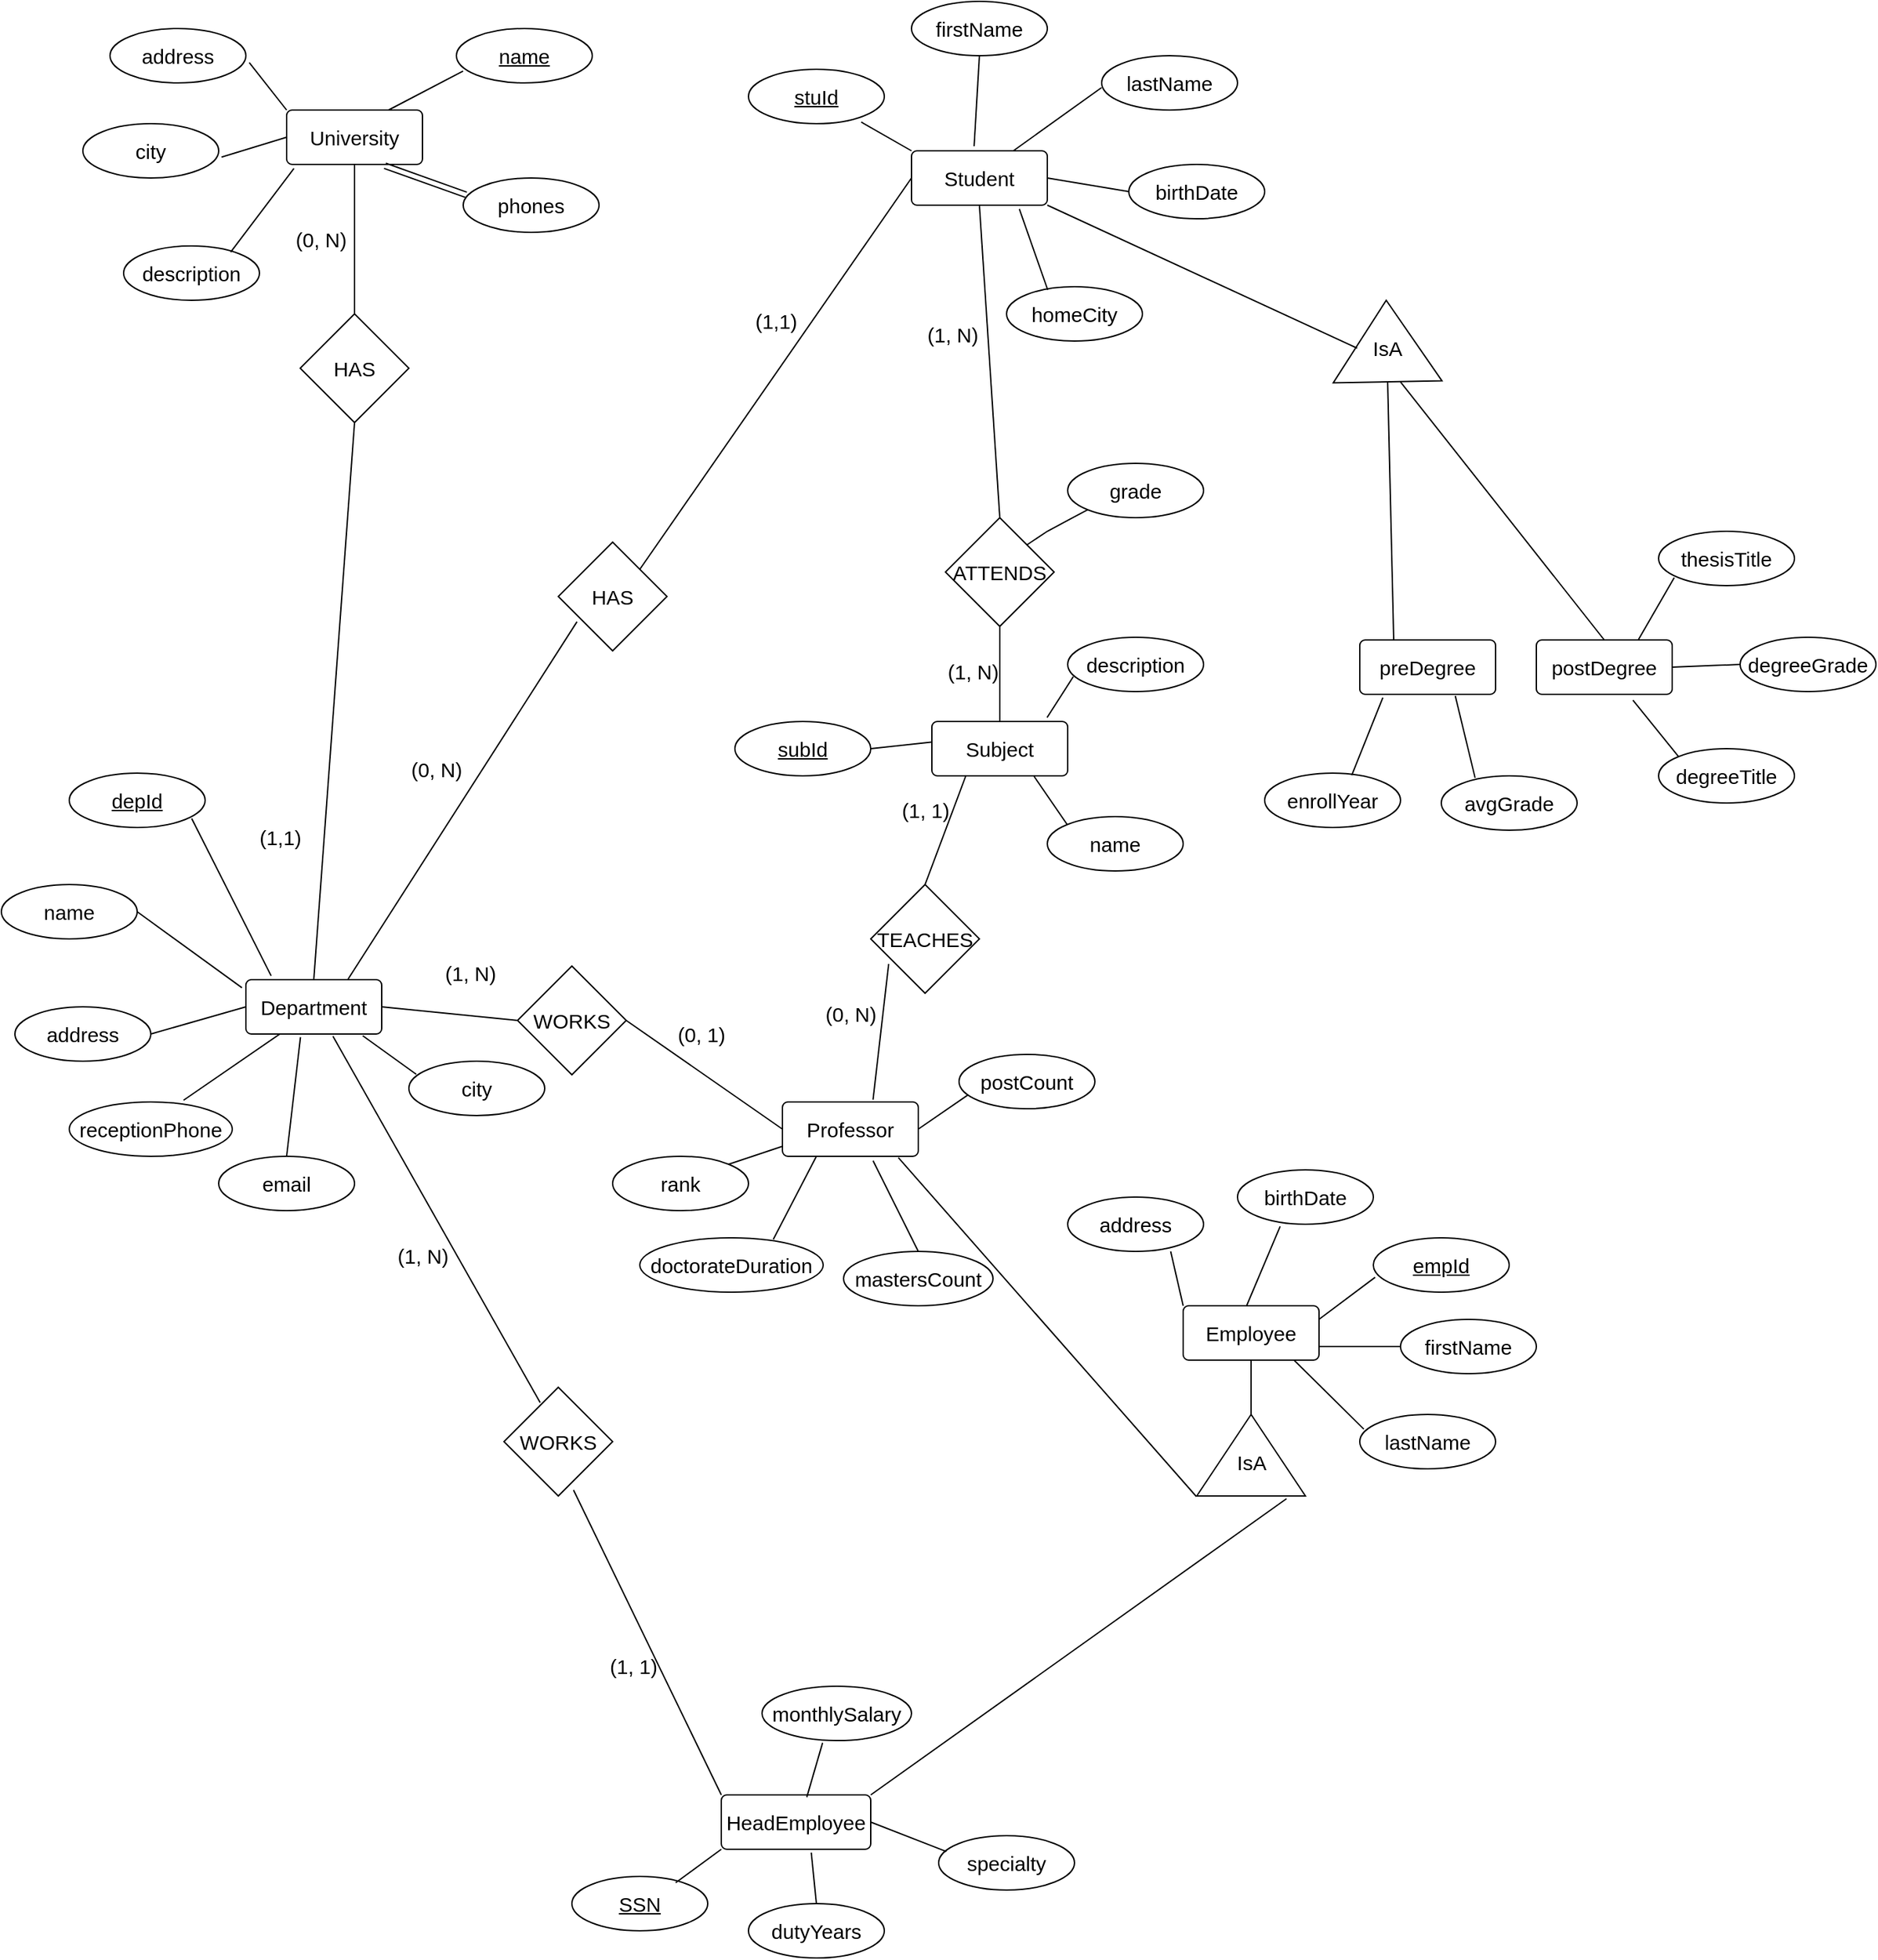 <mxfile version="21.3.2">
  <diagram name="Page-1" id="QlyCdYqnpjsWg7zI4hZc">
    <mxGraphModel dx="3309" dy="2421" grid="1" gridSize="10" guides="1" tooltips="1" connect="1" arrows="1" fold="1" page="1" pageScale="1" pageWidth="850" pageHeight="1100" math="0" shadow="0">
      <root>
        <mxCell id="0" />
        <mxCell id="1" parent="0" />
        <mxCell id="RymteMKPNR1__H-aDtK5-1" value="University" style="rounded=1;arcSize=10;whiteSpace=wrap;html=1;align=center;fontSize=15;" vertex="1" parent="1">
          <mxGeometry x="90" y="-130" width="100" height="40" as="geometry" />
        </mxCell>
        <mxCell id="RymteMKPNR1__H-aDtK5-2" value="Student" style="rounded=1;arcSize=10;whiteSpace=wrap;html=1;align=center;fontSize=15;" vertex="1" parent="1">
          <mxGeometry x="550" y="-100" width="100" height="40" as="geometry" />
        </mxCell>
        <mxCell id="RymteMKPNR1__H-aDtK5-3" value="Department" style="rounded=1;arcSize=10;whiteSpace=wrap;html=1;align=center;fontSize=15;" vertex="1" parent="1">
          <mxGeometry x="60" y="510" width="100" height="40" as="geometry" />
        </mxCell>
        <mxCell id="RymteMKPNR1__H-aDtK5-4" value="Professor" style="rounded=1;arcSize=10;whiteSpace=wrap;html=1;align=center;fontSize=15;" vertex="1" parent="1">
          <mxGeometry x="455" y="600" width="100" height="40" as="geometry" />
        </mxCell>
        <mxCell id="RymteMKPNR1__H-aDtK5-5" value="name" style="ellipse;whiteSpace=wrap;html=1;align=center;fontStyle=4;fontSize=15;" vertex="1" parent="1">
          <mxGeometry x="215" y="-190" width="100" height="40" as="geometry" />
        </mxCell>
        <mxCell id="RymteMKPNR1__H-aDtK5-6" value="address" style="ellipse;whiteSpace=wrap;html=1;align=center;fontSize=15;" vertex="1" parent="1">
          <mxGeometry x="-40" y="-190" width="100" height="40" as="geometry" />
        </mxCell>
        <mxCell id="RymteMKPNR1__H-aDtK5-7" value="city" style="ellipse;whiteSpace=wrap;html=1;align=center;fontSize=15;" vertex="1" parent="1">
          <mxGeometry x="-60" y="-120" width="100" height="40" as="geometry" />
        </mxCell>
        <mxCell id="RymteMKPNR1__H-aDtK5-8" value="phones" style="ellipse;whiteSpace=wrap;html=1;align=center;fontSize=15;" vertex="1" parent="1">
          <mxGeometry x="220" y="-80" width="100" height="40" as="geometry" />
        </mxCell>
        <mxCell id="RymteMKPNR1__H-aDtK5-9" value="description" style="ellipse;whiteSpace=wrap;html=1;align=center;fontSize=15;" vertex="1" parent="1">
          <mxGeometry x="-30" y="-30" width="100" height="40" as="geometry" />
        </mxCell>
        <mxCell id="RymteMKPNR1__H-aDtK5-11" value="depId" style="ellipse;whiteSpace=wrap;html=1;align=center;fontStyle=4;fontSize=15;" vertex="1" parent="1">
          <mxGeometry x="-70" y="358" width="100" height="40" as="geometry" />
        </mxCell>
        <mxCell id="RymteMKPNR1__H-aDtK5-12" value="name" style="ellipse;whiteSpace=wrap;html=1;align=center;fontSize=15;" vertex="1" parent="1">
          <mxGeometry x="-120" y="440" width="100" height="40" as="geometry" />
        </mxCell>
        <mxCell id="RymteMKPNR1__H-aDtK5-13" value="address" style="ellipse;whiteSpace=wrap;html=1;align=center;fontSize=15;" vertex="1" parent="1">
          <mxGeometry x="-110" y="530" width="100" height="40" as="geometry" />
        </mxCell>
        <mxCell id="RymteMKPNR1__H-aDtK5-14" value="email" style="ellipse;whiteSpace=wrap;html=1;align=center;fontSize=15;" vertex="1" parent="1">
          <mxGeometry x="40" y="640" width="100" height="40" as="geometry" />
        </mxCell>
        <mxCell id="RymteMKPNR1__H-aDtK5-15" value="receptionPhone" style="ellipse;whiteSpace=wrap;html=1;align=center;fontSize=15;" vertex="1" parent="1">
          <mxGeometry x="-70" y="600" width="120" height="40" as="geometry" />
        </mxCell>
        <mxCell id="RymteMKPNR1__H-aDtK5-16" value="HAS" style="rhombus;whiteSpace=wrap;html=1;fontSize=15;" vertex="1" parent="1">
          <mxGeometry x="100" y="20" width="80" height="80" as="geometry" />
        </mxCell>
        <mxCell id="RymteMKPNR1__H-aDtK5-18" value="" style="endArrow=none;html=1;rounded=0;entryX=0.5;entryY=1;entryDx=0;entryDy=0;exitX=0.5;exitY=0;exitDx=0;exitDy=0;fontSize=15;" edge="1" parent="1" source="RymteMKPNR1__H-aDtK5-16" target="RymteMKPNR1__H-aDtK5-1">
          <mxGeometry width="50" height="50" relative="1" as="geometry">
            <mxPoint x="100" y="-10" as="sourcePoint" />
            <mxPoint x="150" y="-60" as="targetPoint" />
          </mxGeometry>
        </mxCell>
        <mxCell id="RymteMKPNR1__H-aDtK5-19" value="(0, N)" style="text;html=1;align=center;verticalAlign=middle;resizable=0;points=[];autosize=1;strokeColor=none;fillColor=none;fontSize=15;" vertex="1" parent="1">
          <mxGeometry x="85" y="-50" width="60" height="30" as="geometry" />
        </mxCell>
        <mxCell id="RymteMKPNR1__H-aDtK5-20" value="" style="endArrow=none;html=1;rounded=0;entryX=0.5;entryY=1;entryDx=0;entryDy=0;exitX=0.5;exitY=0;exitDx=0;exitDy=0;fontSize=15;" edge="1" parent="1" source="RymteMKPNR1__H-aDtK5-3" target="RymteMKPNR1__H-aDtK5-16">
          <mxGeometry width="50" height="50" relative="1" as="geometry">
            <mxPoint x="110" y="400" as="sourcePoint" />
            <mxPoint x="160" y="350" as="targetPoint" />
          </mxGeometry>
        </mxCell>
        <mxCell id="RymteMKPNR1__H-aDtK5-21" value="(1,1)" style="text;html=1;align=center;verticalAlign=middle;resizable=0;points=[];autosize=1;strokeColor=none;fillColor=none;fontSize=15;" vertex="1" parent="1">
          <mxGeometry x="55" y="390" width="60" height="30" as="geometry" />
        </mxCell>
        <mxCell id="RymteMKPNR1__H-aDtK5-22" value="HAS" style="rhombus;whiteSpace=wrap;html=1;fontSize=15;" vertex="1" parent="1">
          <mxGeometry x="290" y="188" width="80" height="80" as="geometry" />
        </mxCell>
        <mxCell id="RymteMKPNR1__H-aDtK5-23" value="WORKS" style="rhombus;whiteSpace=wrap;html=1;fontSize=15;" vertex="1" parent="1">
          <mxGeometry x="260" y="500" width="80" height="80" as="geometry" />
        </mxCell>
        <mxCell id="RymteMKPNR1__H-aDtK5-24" value="" style="endArrow=none;html=1;rounded=0;entryX=0;entryY=0.5;entryDx=0;entryDy=0;exitX=1;exitY=0.5;exitDx=0;exitDy=0;fontSize=15;" edge="1" parent="1" source="RymteMKPNR1__H-aDtK5-3" target="RymteMKPNR1__H-aDtK5-23">
          <mxGeometry width="50" height="50" relative="1" as="geometry">
            <mxPoint x="150" y="530" as="sourcePoint" />
            <mxPoint x="200" y="480" as="targetPoint" />
          </mxGeometry>
        </mxCell>
        <mxCell id="RymteMKPNR1__H-aDtK5-25" value="" style="endArrow=none;html=1;rounded=0;entryX=0;entryY=0.5;entryDx=0;entryDy=0;exitX=1;exitY=0.5;exitDx=0;exitDy=0;fontSize=15;" edge="1" parent="1" source="RymteMKPNR1__H-aDtK5-23" target="RymteMKPNR1__H-aDtK5-4">
          <mxGeometry width="50" height="50" relative="1" as="geometry">
            <mxPoint x="310" y="540" as="sourcePoint" />
            <mxPoint x="360" y="490" as="targetPoint" />
          </mxGeometry>
        </mxCell>
        <mxCell id="RymteMKPNR1__H-aDtK5-26" value="(1, N)" style="text;html=1;align=center;verticalAlign=middle;resizable=0;points=[];autosize=1;strokeColor=none;fillColor=none;fontSize=15;" vertex="1" parent="1">
          <mxGeometry x="195" y="490" width="60" height="30" as="geometry" />
        </mxCell>
        <mxCell id="RymteMKPNR1__H-aDtK5-27" value="(0, 1)" style="text;html=1;align=center;verticalAlign=middle;resizable=0;points=[];autosize=1;strokeColor=none;fillColor=none;fontSize=15;" vertex="1" parent="1">
          <mxGeometry x="365" y="535" width="60" height="30" as="geometry" />
        </mxCell>
        <mxCell id="RymteMKPNR1__H-aDtK5-28" value="" style="endArrow=none;html=1;rounded=0;entryX=0.172;entryY=0.732;entryDx=0;entryDy=0;entryPerimeter=0;exitX=0.75;exitY=0;exitDx=0;exitDy=0;fontSize=15;" edge="1" parent="1" source="RymteMKPNR1__H-aDtK5-3" target="RymteMKPNR1__H-aDtK5-22">
          <mxGeometry width="50" height="50" relative="1" as="geometry">
            <mxPoint x="220" y="360" as="sourcePoint" />
            <mxPoint x="270" y="310" as="targetPoint" />
          </mxGeometry>
        </mxCell>
        <mxCell id="RymteMKPNR1__H-aDtK5-29" value="" style="endArrow=none;html=1;rounded=0;entryX=0;entryY=0.5;entryDx=0;entryDy=0;exitX=1;exitY=0;exitDx=0;exitDy=0;fontSize=15;" edge="1" parent="1" source="RymteMKPNR1__H-aDtK5-22" target="RymteMKPNR1__H-aDtK5-2">
          <mxGeometry width="50" height="50" relative="1" as="geometry">
            <mxPoint x="580" y="220" as="sourcePoint" />
            <mxPoint x="630" y="170" as="targetPoint" />
          </mxGeometry>
        </mxCell>
        <mxCell id="RymteMKPNR1__H-aDtK5-30" value="(1,1)" style="text;html=1;align=center;verticalAlign=middle;resizable=0;points=[];autosize=1;strokeColor=none;fillColor=none;fontSize=15;" vertex="1" parent="1">
          <mxGeometry x="420" y="10" width="60" height="30" as="geometry" />
        </mxCell>
        <mxCell id="RymteMKPNR1__H-aDtK5-31" value="stuId" style="ellipse;whiteSpace=wrap;html=1;align=center;fontStyle=4;fontSize=15;" vertex="1" parent="1">
          <mxGeometry x="430" y="-160" width="100" height="40" as="geometry" />
        </mxCell>
        <mxCell id="RymteMKPNR1__H-aDtK5-32" value="city" style="ellipse;whiteSpace=wrap;html=1;align=center;fontSize=15;" vertex="1" parent="1">
          <mxGeometry x="180" y="570" width="100" height="40" as="geometry" />
        </mxCell>
        <mxCell id="RymteMKPNR1__H-aDtK5-33" value="(0, N)" style="text;html=1;align=center;verticalAlign=middle;resizable=0;points=[];autosize=1;strokeColor=none;fillColor=none;fontSize=15;" vertex="1" parent="1">
          <mxGeometry x="170" y="340" width="60" height="30" as="geometry" />
        </mxCell>
        <mxCell id="RymteMKPNR1__H-aDtK5-34" value="firstName" style="ellipse;whiteSpace=wrap;html=1;align=center;fontSize=15;" vertex="1" parent="1">
          <mxGeometry x="550" y="-210" width="100" height="40" as="geometry" />
        </mxCell>
        <mxCell id="RymteMKPNR1__H-aDtK5-35" value="lastName" style="ellipse;whiteSpace=wrap;html=1;align=center;fontSize=15;" vertex="1" parent="1">
          <mxGeometry x="690" y="-170" width="100" height="40" as="geometry" />
        </mxCell>
        <mxCell id="RymteMKPNR1__H-aDtK5-36" value="birthDate" style="ellipse;whiteSpace=wrap;html=1;align=center;fontSize=15;" vertex="1" parent="1">
          <mxGeometry x="710" y="-90" width="100" height="40" as="geometry" />
        </mxCell>
        <mxCell id="RymteMKPNR1__H-aDtK5-37" value="homeCity" style="ellipse;whiteSpace=wrap;html=1;align=center;fontSize=15;" vertex="1" parent="1">
          <mxGeometry x="620" width="100" height="40" as="geometry" />
        </mxCell>
        <mxCell id="RymteMKPNR1__H-aDtK5-38" value="" style="triangle;whiteSpace=wrap;html=1;rotation=-91;fontSize=15;" vertex="1" parent="1">
          <mxGeometry x="870" width="60" height="80" as="geometry" />
        </mxCell>
        <mxCell id="RymteMKPNR1__H-aDtK5-39" value="IsA" style="text;html=1;align=center;verticalAlign=middle;resizable=0;points=[];autosize=1;strokeColor=none;fillColor=none;fontSize=15;" vertex="1" parent="1">
          <mxGeometry x="875" y="30" width="50" height="30" as="geometry" />
        </mxCell>
        <mxCell id="RymteMKPNR1__H-aDtK5-40" value="" style="endArrow=none;html=1;rounded=0;entryX=0;entryY=0.5;entryDx=0;entryDy=0;exitX=0.25;exitY=0;exitDx=0;exitDy=0;fontSize=15;" edge="1" parent="1" source="RymteMKPNR1__H-aDtK5-42" target="RymteMKPNR1__H-aDtK5-38">
          <mxGeometry width="50" height="50" relative="1" as="geometry">
            <mxPoint x="930" y="230" as="sourcePoint" />
            <mxPoint x="960" y="170" as="targetPoint" />
          </mxGeometry>
        </mxCell>
        <mxCell id="RymteMKPNR1__H-aDtK5-41" value="postDegree" style="rounded=1;arcSize=10;whiteSpace=wrap;html=1;align=center;fontSize=15;" vertex="1" parent="1">
          <mxGeometry x="1010" y="260" width="100" height="40" as="geometry" />
        </mxCell>
        <mxCell id="RymteMKPNR1__H-aDtK5-42" value="preDegree" style="rounded=1;arcSize=10;whiteSpace=wrap;html=1;align=center;fontSize=15;" vertex="1" parent="1">
          <mxGeometry x="880" y="260" width="100" height="40" as="geometry" />
        </mxCell>
        <mxCell id="RymteMKPNR1__H-aDtK5-44" value="" style="endArrow=none;html=1;rounded=0;entryX=-0.003;entryY=0.618;entryDx=0;entryDy=0;entryPerimeter=0;exitX=0.5;exitY=0;exitDx=0;exitDy=0;fontSize=15;" edge="1" parent="1" source="RymteMKPNR1__H-aDtK5-41" target="RymteMKPNR1__H-aDtK5-38">
          <mxGeometry width="50" height="50" relative="1" as="geometry">
            <mxPoint x="950" y="200" as="sourcePoint" />
            <mxPoint x="1000" y="150" as="targetPoint" />
          </mxGeometry>
        </mxCell>
        <mxCell id="RymteMKPNR1__H-aDtK5-45" value="enrollYear" style="ellipse;whiteSpace=wrap;html=1;align=center;fontSize=15;" vertex="1" parent="1">
          <mxGeometry x="810" y="358" width="100" height="40" as="geometry" />
        </mxCell>
        <mxCell id="RymteMKPNR1__H-aDtK5-46" value="avgGrade" style="ellipse;whiteSpace=wrap;html=1;align=center;fontSize=15;" vertex="1" parent="1">
          <mxGeometry x="940" y="360" width="100" height="40" as="geometry" />
        </mxCell>
        <mxCell id="RymteMKPNR1__H-aDtK5-47" value="degreeTitle" style="ellipse;whiteSpace=wrap;html=1;align=center;fontSize=15;" vertex="1" parent="1">
          <mxGeometry x="1100" y="340" width="100" height="40" as="geometry" />
        </mxCell>
        <mxCell id="RymteMKPNR1__H-aDtK5-48" value="degreeGrade" style="ellipse;whiteSpace=wrap;html=1;align=center;fontSize=15;" vertex="1" parent="1">
          <mxGeometry x="1160" y="258" width="100" height="40" as="geometry" />
        </mxCell>
        <mxCell id="RymteMKPNR1__H-aDtK5-49" value="thesisTitle" style="ellipse;whiteSpace=wrap;html=1;align=center;fontSize=15;" vertex="1" parent="1">
          <mxGeometry x="1100" y="180" width="100" height="40" as="geometry" />
        </mxCell>
        <mxCell id="RymteMKPNR1__H-aDtK5-51" value="Subject" style="rounded=1;arcSize=10;whiteSpace=wrap;html=1;align=center;fontSize=15;" vertex="1" parent="1">
          <mxGeometry x="565" y="320" width="100" height="40" as="geometry" />
        </mxCell>
        <mxCell id="RymteMKPNR1__H-aDtK5-53" value="subId" style="ellipse;whiteSpace=wrap;html=1;align=center;fontStyle=4;fontSize=15;" vertex="1" parent="1">
          <mxGeometry x="420" y="320" width="100" height="40" as="geometry" />
        </mxCell>
        <mxCell id="RymteMKPNR1__H-aDtK5-54" value="name" style="ellipse;whiteSpace=wrap;html=1;align=center;fontSize=15;" vertex="1" parent="1">
          <mxGeometry x="650" y="390" width="100" height="40" as="geometry" />
        </mxCell>
        <mxCell id="RymteMKPNR1__H-aDtK5-55" value="description" style="ellipse;whiteSpace=wrap;html=1;align=center;fontSize=15;" vertex="1" parent="1">
          <mxGeometry x="665" y="258" width="100" height="40" as="geometry" />
        </mxCell>
        <mxCell id="RymteMKPNR1__H-aDtK5-57" value="ATTENDS" style="rhombus;whiteSpace=wrap;html=1;fontSize=15;" vertex="1" parent="1">
          <mxGeometry x="575" y="170" width="80" height="80" as="geometry" />
        </mxCell>
        <mxCell id="RymteMKPNR1__H-aDtK5-58" value="" style="endArrow=none;html=1;rounded=0;entryX=0.5;entryY=1;entryDx=0;entryDy=0;exitX=0.5;exitY=0;exitDx=0;exitDy=0;fontSize=15;" edge="1" parent="1" source="RymteMKPNR1__H-aDtK5-51" target="RymteMKPNR1__H-aDtK5-57">
          <mxGeometry width="50" height="50" relative="1" as="geometry">
            <mxPoint x="535" y="320" as="sourcePoint" />
            <mxPoint x="585" y="270" as="targetPoint" />
          </mxGeometry>
        </mxCell>
        <mxCell id="RymteMKPNR1__H-aDtK5-59" value="(1, N)" style="text;html=1;align=center;verticalAlign=middle;resizable=0;points=[];autosize=1;strokeColor=none;fillColor=none;fontSize=15;" vertex="1" parent="1">
          <mxGeometry x="550" y="20" width="60" height="30" as="geometry" />
        </mxCell>
        <mxCell id="RymteMKPNR1__H-aDtK5-60" value="(1, N)" style="text;html=1;align=center;verticalAlign=middle;resizable=0;points=[];autosize=1;strokeColor=none;fillColor=none;fontSize=15;" vertex="1" parent="1">
          <mxGeometry x="565" y="268" width="60" height="30" as="geometry" />
        </mxCell>
        <mxCell id="RymteMKPNR1__H-aDtK5-61" value="grade" style="ellipse;whiteSpace=wrap;html=1;align=center;fontSize=15;" vertex="1" parent="1">
          <mxGeometry x="665" y="130" width="100" height="40" as="geometry" />
        </mxCell>
        <mxCell id="RymteMKPNR1__H-aDtK5-63" value="" style="endArrow=none;html=1;rounded=0;entryX=0.5;entryY=1;entryDx=0;entryDy=0;exitX=0.5;exitY=0;exitDx=0;exitDy=0;fontSize=15;" edge="1" parent="1" source="RymteMKPNR1__H-aDtK5-57" target="RymteMKPNR1__H-aDtK5-2">
          <mxGeometry width="50" height="50" relative="1" as="geometry">
            <mxPoint x="560" y="130" as="sourcePoint" />
            <mxPoint x="610" y="80" as="targetPoint" />
          </mxGeometry>
        </mxCell>
        <mxCell id="RymteMKPNR1__H-aDtK5-65" value="" style="endArrow=none;html=1;rounded=0;entryX=0;entryY=1;entryDx=0;entryDy=0;exitX=1;exitY=0;exitDx=0;exitDy=0;fontSize=15;" edge="1" parent="1" source="RymteMKPNR1__H-aDtK5-57" target="RymteMKPNR1__H-aDtK5-61">
          <mxGeometry width="50" height="50" relative="1" as="geometry">
            <mxPoint x="360" y="250" as="sourcePoint" />
            <mxPoint x="410" y="200" as="targetPoint" />
            <Array as="points">
              <mxPoint x="650" y="180" />
            </Array>
          </mxGeometry>
        </mxCell>
        <mxCell id="RymteMKPNR1__H-aDtK5-66" value="TEACHES" style="rhombus;whiteSpace=wrap;html=1;fontSize=15;" vertex="1" parent="1">
          <mxGeometry x="520" y="440" width="80" height="80" as="geometry" />
        </mxCell>
        <mxCell id="RymteMKPNR1__H-aDtK5-67" value="" style="endArrow=none;html=1;rounded=0;entryX=0.165;entryY=0.73;entryDx=0;entryDy=0;entryPerimeter=0;exitX=0.667;exitY=-0.043;exitDx=0;exitDy=0;exitPerimeter=0;fontSize=15;" edge="1" parent="1" source="RymteMKPNR1__H-aDtK5-4" target="RymteMKPNR1__H-aDtK5-66">
          <mxGeometry width="50" height="50" relative="1" as="geometry">
            <mxPoint x="490" y="740" as="sourcePoint" />
            <mxPoint x="540" y="690" as="targetPoint" />
          </mxGeometry>
        </mxCell>
        <mxCell id="RymteMKPNR1__H-aDtK5-68" value="" style="endArrow=none;html=1;rounded=0;entryX=0.25;entryY=1;entryDx=0;entryDy=0;exitX=0.5;exitY=0;exitDx=0;exitDy=0;fontSize=15;" edge="1" parent="1" source="RymteMKPNR1__H-aDtK5-66" target="RymteMKPNR1__H-aDtK5-51">
          <mxGeometry width="50" height="50" relative="1" as="geometry">
            <mxPoint x="410" y="480" as="sourcePoint" />
            <mxPoint x="460" y="430" as="targetPoint" />
          </mxGeometry>
        </mxCell>
        <mxCell id="RymteMKPNR1__H-aDtK5-69" value="(0, N)" style="text;html=1;align=center;verticalAlign=middle;resizable=0;points=[];autosize=1;strokeColor=none;fillColor=none;fontSize=15;" vertex="1" parent="1">
          <mxGeometry x="475" y="520" width="60" height="30" as="geometry" />
        </mxCell>
        <mxCell id="RymteMKPNR1__H-aDtK5-70" value="(1, 1)" style="text;html=1;align=center;verticalAlign=middle;resizable=0;points=[];autosize=1;strokeColor=none;fillColor=none;fontSize=15;" vertex="1" parent="1">
          <mxGeometry x="530" y="370" width="60" height="30" as="geometry" />
        </mxCell>
        <mxCell id="RymteMKPNR1__H-aDtK5-72" value="Employee" style="rounded=1;arcSize=10;whiteSpace=wrap;html=1;align=center;fontSize=15;" vertex="1" parent="1">
          <mxGeometry x="750" y="750" width="100" height="40" as="geometry" />
        </mxCell>
        <mxCell id="RymteMKPNR1__H-aDtK5-73" value="" style="triangle;whiteSpace=wrap;html=1;rotation=-90;fontSize=15;" vertex="1" parent="1">
          <mxGeometry x="770" y="820" width="60" height="80" as="geometry" />
        </mxCell>
        <mxCell id="RymteMKPNR1__H-aDtK5-74" value="IsA" style="text;html=1;align=center;verticalAlign=middle;resizable=0;points=[];autosize=1;strokeColor=none;fillColor=none;fontSize=15;" vertex="1" parent="1">
          <mxGeometry x="775" y="850" width="50" height="30" as="geometry" />
        </mxCell>
        <mxCell id="RymteMKPNR1__H-aDtK5-75" value="HeadEmployee" style="rounded=1;arcSize=10;whiteSpace=wrap;html=1;align=center;fontSize=15;" vertex="1" parent="1">
          <mxGeometry x="410" y="1110" width="110" height="40" as="geometry" />
        </mxCell>
        <mxCell id="RymteMKPNR1__H-aDtK5-76" value="" style="endArrow=none;html=1;rounded=0;entryX=0.5;entryY=1;entryDx=0;entryDy=0;exitX=1;exitY=0.5;exitDx=0;exitDy=0;fontSize=15;" edge="1" parent="1" source="RymteMKPNR1__H-aDtK5-73" target="RymteMKPNR1__H-aDtK5-72">
          <mxGeometry width="50" height="50" relative="1" as="geometry">
            <mxPoint x="525" y="900" as="sourcePoint" />
            <mxPoint x="575" y="850" as="targetPoint" />
          </mxGeometry>
        </mxCell>
        <mxCell id="RymteMKPNR1__H-aDtK5-77" value="" style="endArrow=none;html=1;rounded=0;exitX=-0.033;exitY=0.826;exitDx=0;exitDy=0;entryX=1;entryY=0;entryDx=0;entryDy=0;exitPerimeter=0;fontSize=15;" edge="1" parent="1" source="RymteMKPNR1__H-aDtK5-73" target="RymteMKPNR1__H-aDtK5-75">
          <mxGeometry width="50" height="50" relative="1" as="geometry">
            <mxPoint x="675" y="950" as="sourcePoint" />
            <mxPoint x="970" y="1030" as="targetPoint" />
          </mxGeometry>
        </mxCell>
        <mxCell id="RymteMKPNR1__H-aDtK5-78" value="" style="endArrow=none;html=1;rounded=0;entryX=0.853;entryY=1.024;entryDx=0;entryDy=0;exitX=-0.006;exitY=-0.004;exitDx=0;exitDy=0;exitPerimeter=0;entryPerimeter=0;fontSize=15;" edge="1" parent="1" source="RymteMKPNR1__H-aDtK5-73" target="RymteMKPNR1__H-aDtK5-4">
          <mxGeometry width="50" height="50" relative="1" as="geometry">
            <mxPoint x="650" y="970" as="sourcePoint" />
            <mxPoint x="470" y="850" as="targetPoint" />
          </mxGeometry>
        </mxCell>
        <mxCell id="RymteMKPNR1__H-aDtK5-79" value="empId" style="ellipse;whiteSpace=wrap;html=1;align=center;fontStyle=4;fontSize=15;" vertex="1" parent="1">
          <mxGeometry x="890" y="700" width="100" height="40" as="geometry" />
        </mxCell>
        <mxCell id="RymteMKPNR1__H-aDtK5-80" value="lastName" style="ellipse;whiteSpace=wrap;html=1;align=center;fontSize=15;" vertex="1" parent="1">
          <mxGeometry x="880" y="830" width="100" height="40" as="geometry" />
        </mxCell>
        <mxCell id="RymteMKPNR1__H-aDtK5-82" value="firstName" style="ellipse;whiteSpace=wrap;html=1;align=center;fontSize=15;" vertex="1" parent="1">
          <mxGeometry x="910" y="760" width="100" height="40" as="geometry" />
        </mxCell>
        <mxCell id="RymteMKPNR1__H-aDtK5-83" value="address" style="ellipse;whiteSpace=wrap;html=1;align=center;fontSize=15;" vertex="1" parent="1">
          <mxGeometry x="665" y="670" width="100" height="40" as="geometry" />
        </mxCell>
        <mxCell id="RymteMKPNR1__H-aDtK5-84" value="birthDate" style="ellipse;whiteSpace=wrap;html=1;align=center;fontSize=15;" vertex="1" parent="1">
          <mxGeometry x="790" y="650" width="100" height="40" as="geometry" />
        </mxCell>
        <mxCell id="RymteMKPNR1__H-aDtK5-85" value="SSN" style="ellipse;whiteSpace=wrap;html=1;align=center;fontStyle=4;fontSize=15;" vertex="1" parent="1">
          <mxGeometry x="300" y="1170" width="100" height="40" as="geometry" />
        </mxCell>
        <mxCell id="RymteMKPNR1__H-aDtK5-86" value="monthlySalary" style="ellipse;whiteSpace=wrap;html=1;align=center;fontSize=15;" vertex="1" parent="1">
          <mxGeometry x="440" y="1030" width="110" height="40" as="geometry" />
        </mxCell>
        <mxCell id="RymteMKPNR1__H-aDtK5-87" value="specialty" style="ellipse;whiteSpace=wrap;html=1;align=center;fontSize=15;" vertex="1" parent="1">
          <mxGeometry x="570" y="1140" width="100" height="40" as="geometry" />
        </mxCell>
        <mxCell id="RymteMKPNR1__H-aDtK5-88" value="dutyYears" style="ellipse;whiteSpace=wrap;html=1;align=center;fontSize=15;" vertex="1" parent="1">
          <mxGeometry x="430" y="1190" width="100" height="40" as="geometry" />
        </mxCell>
        <mxCell id="RymteMKPNR1__H-aDtK5-89" value="WORKS" style="rhombus;whiteSpace=wrap;html=1;fontSize=15;" vertex="1" parent="1">
          <mxGeometry x="250" y="810" width="80" height="80" as="geometry" />
        </mxCell>
        <mxCell id="RymteMKPNR1__H-aDtK5-90" value="" style="endArrow=none;html=1;rounded=0;entryX=0.641;entryY=1.04;entryDx=0;entryDy=0;entryPerimeter=0;exitX=0.333;exitY=0.141;exitDx=0;exitDy=0;exitPerimeter=0;fontSize=15;" edge="1" parent="1" source="RymteMKPNR1__H-aDtK5-89" target="RymteMKPNR1__H-aDtK5-3">
          <mxGeometry width="50" height="50" relative="1" as="geometry">
            <mxPoint x="180" y="760" as="sourcePoint" />
            <mxPoint x="230" y="710" as="targetPoint" />
          </mxGeometry>
        </mxCell>
        <mxCell id="RymteMKPNR1__H-aDtK5-91" value="" style="endArrow=none;html=1;rounded=0;entryX=0.64;entryY=0.945;entryDx=0;entryDy=0;entryPerimeter=0;exitX=0;exitY=0;exitDx=0;exitDy=0;fontSize=15;" edge="1" parent="1" source="RymteMKPNR1__H-aDtK5-75" target="RymteMKPNR1__H-aDtK5-89">
          <mxGeometry width="50" height="50" relative="1" as="geometry">
            <mxPoint x="330" y="1110" as="sourcePoint" />
            <mxPoint x="380" y="1060" as="targetPoint" />
          </mxGeometry>
        </mxCell>
        <mxCell id="RymteMKPNR1__H-aDtK5-92" value="(1, N)" style="text;html=1;align=center;verticalAlign=middle;resizable=0;points=[];autosize=1;strokeColor=none;fillColor=none;fontSize=15;" vertex="1" parent="1">
          <mxGeometry x="160" y="698" width="60" height="30" as="geometry" />
        </mxCell>
        <mxCell id="RymteMKPNR1__H-aDtK5-93" value="(1, 1)" style="text;html=1;align=center;verticalAlign=middle;resizable=0;points=[];autosize=1;strokeColor=none;fillColor=none;fontSize=15;" vertex="1" parent="1">
          <mxGeometry x="315" y="1000" width="60" height="30" as="geometry" />
        </mxCell>
        <mxCell id="RymteMKPNR1__H-aDtK5-94" value="rank" style="ellipse;whiteSpace=wrap;html=1;align=center;fontSize=15;" vertex="1" parent="1">
          <mxGeometry x="330" y="640" width="100" height="40" as="geometry" />
        </mxCell>
        <mxCell id="RymteMKPNR1__H-aDtK5-95" value="doctorateDuration" style="ellipse;whiteSpace=wrap;html=1;align=center;fontSize=15;" vertex="1" parent="1">
          <mxGeometry x="350" y="700" width="135" height="40" as="geometry" />
        </mxCell>
        <mxCell id="RymteMKPNR1__H-aDtK5-96" value="postCount" style="ellipse;whiteSpace=wrap;html=1;align=center;fontSize=15;" vertex="1" parent="1">
          <mxGeometry x="585" y="565" width="100" height="40" as="geometry" />
        </mxCell>
        <mxCell id="RymteMKPNR1__H-aDtK5-97" value="mastersCount" style="ellipse;whiteSpace=wrap;html=1;align=center;fontSize=15;" vertex="1" parent="1">
          <mxGeometry x="500" y="710" width="110" height="40" as="geometry" />
        </mxCell>
        <mxCell id="RymteMKPNR1__H-aDtK5-98" value="" style="endArrow=none;html=1;rounded=0;entryX=1;entryY=1;entryDx=0;entryDy=0;exitX=0.419;exitY=0.225;exitDx=0;exitDy=0;exitPerimeter=0;fontSize=15;" edge="1" parent="1" source="RymteMKPNR1__H-aDtK5-38" target="RymteMKPNR1__H-aDtK5-2">
          <mxGeometry width="50" height="50" relative="1" as="geometry">
            <mxPoint x="770" y="60" as="sourcePoint" />
            <mxPoint x="820" y="10" as="targetPoint" />
          </mxGeometry>
        </mxCell>
        <mxCell id="RymteMKPNR1__H-aDtK5-99" value="" style="endArrow=none;html=1;rounded=0;entryX=1.025;entryY=0.628;entryDx=0;entryDy=0;entryPerimeter=0;exitX=0;exitY=0;exitDx=0;exitDy=0;fontSize=15;" edge="1" parent="1" source="RymteMKPNR1__H-aDtK5-1" target="RymteMKPNR1__H-aDtK5-6">
          <mxGeometry width="50" height="50" relative="1" as="geometry">
            <mxPoint x="120" y="-180" as="sourcePoint" />
            <mxPoint x="170" y="-230" as="targetPoint" />
          </mxGeometry>
        </mxCell>
        <mxCell id="RymteMKPNR1__H-aDtK5-100" value="" style="shape=link;html=1;rounded=0;exitX=0.724;exitY=1.026;exitDx=0;exitDy=0;exitPerimeter=0;entryX=0.02;entryY=0.308;entryDx=0;entryDy=0;entryPerimeter=0;fontSize=15;" edge="1" parent="1" source="RymteMKPNR1__H-aDtK5-1" target="RymteMKPNR1__H-aDtK5-8">
          <mxGeometry width="100" relative="1" as="geometry">
            <mxPoint x="160" y="-40" as="sourcePoint" />
            <mxPoint x="260" y="-40" as="targetPoint" />
          </mxGeometry>
        </mxCell>
        <mxCell id="RymteMKPNR1__H-aDtK5-101" value="" style="endArrow=none;html=1;rounded=0;entryX=0;entryY=0.5;entryDx=0;entryDy=0;exitX=1.021;exitY=0.615;exitDx=0;exitDy=0;exitPerimeter=0;fontSize=15;" edge="1" parent="1" source="RymteMKPNR1__H-aDtK5-7" target="RymteMKPNR1__H-aDtK5-1">
          <mxGeometry width="50" height="50" relative="1" as="geometry">
            <mxPoint x="20" y="-30" as="sourcePoint" />
            <mxPoint x="70" y="-80" as="targetPoint" />
          </mxGeometry>
        </mxCell>
        <mxCell id="RymteMKPNR1__H-aDtK5-102" value="" style="endArrow=none;html=1;rounded=0;entryX=0.054;entryY=1.074;entryDx=0;entryDy=0;entryPerimeter=0;exitX=0.788;exitY=0.115;exitDx=0;exitDy=0;exitPerimeter=0;fontSize=15;" edge="1" parent="1" source="RymteMKPNR1__H-aDtK5-9" target="RymteMKPNR1__H-aDtK5-1">
          <mxGeometry width="50" height="50" relative="1" as="geometry">
            <mxPoint as="sourcePoint" />
            <mxPoint x="50" y="-50" as="targetPoint" />
          </mxGeometry>
        </mxCell>
        <mxCell id="RymteMKPNR1__H-aDtK5-103" value="" style="endArrow=none;html=1;rounded=0;entryX=0.049;entryY=0.782;entryDx=0;entryDy=0;entryPerimeter=0;exitX=0.75;exitY=0;exitDx=0;exitDy=0;fontSize=15;" edge="1" parent="1" source="RymteMKPNR1__H-aDtK5-1" target="RymteMKPNR1__H-aDtK5-5">
          <mxGeometry width="50" height="50" relative="1" as="geometry">
            <mxPoint x="250" y="40" as="sourcePoint" />
            <mxPoint x="300" y="-10" as="targetPoint" />
          </mxGeometry>
        </mxCell>
        <mxCell id="RymteMKPNR1__H-aDtK5-104" value="" style="endArrow=none;html=1;rounded=0;entryX=0.901;entryY=0.834;entryDx=0;entryDy=0;entryPerimeter=0;exitX=0.186;exitY=-0.07;exitDx=0;exitDy=0;exitPerimeter=0;fontSize=15;" edge="1" parent="1" source="RymteMKPNR1__H-aDtK5-3" target="RymteMKPNR1__H-aDtK5-11">
          <mxGeometry width="50" height="50" relative="1" as="geometry">
            <mxPoint x="-10" y="510" as="sourcePoint" />
            <mxPoint x="40" y="460" as="targetPoint" />
          </mxGeometry>
        </mxCell>
        <mxCell id="RymteMKPNR1__H-aDtK5-105" value="" style="endArrow=none;html=1;rounded=0;entryX=1;entryY=0.5;entryDx=0;entryDy=0;exitX=-0.029;exitY=0.149;exitDx=0;exitDy=0;exitPerimeter=0;fontSize=15;" edge="1" parent="1" source="RymteMKPNR1__H-aDtK5-3" target="RymteMKPNR1__H-aDtK5-12">
          <mxGeometry width="50" height="50" relative="1" as="geometry">
            <mxPoint x="-30" y="530" as="sourcePoint" />
            <mxPoint x="20" y="480" as="targetPoint" />
          </mxGeometry>
        </mxCell>
        <mxCell id="RymteMKPNR1__H-aDtK5-106" value="" style="endArrow=none;html=1;rounded=0;entryX=0;entryY=0.5;entryDx=0;entryDy=0;exitX=1;exitY=0.5;exitDx=0;exitDy=0;fontSize=15;" edge="1" parent="1" source="RymteMKPNR1__H-aDtK5-13" target="RymteMKPNR1__H-aDtK5-3">
          <mxGeometry width="50" height="50" relative="1" as="geometry">
            <mxPoint x="-20" y="610" as="sourcePoint" />
            <mxPoint x="30" y="560" as="targetPoint" />
          </mxGeometry>
        </mxCell>
        <mxCell id="RymteMKPNR1__H-aDtK5-107" value="" style="endArrow=none;html=1;rounded=0;entryX=0.25;entryY=1;entryDx=0;entryDy=0;exitX=0.701;exitY=-0.031;exitDx=0;exitDy=0;exitPerimeter=0;fontSize=15;" edge="1" parent="1" source="RymteMKPNR1__H-aDtK5-15" target="RymteMKPNR1__H-aDtK5-3">
          <mxGeometry width="50" height="50" relative="1" as="geometry">
            <mxPoint x="40" y="630" as="sourcePoint" />
            <mxPoint x="90" y="580" as="targetPoint" />
          </mxGeometry>
        </mxCell>
        <mxCell id="RymteMKPNR1__H-aDtK5-108" value="" style="endArrow=none;html=1;rounded=0;entryX=0.402;entryY=1.058;entryDx=0;entryDy=0;entryPerimeter=0;exitX=0.5;exitY=0;exitDx=0;exitDy=0;fontSize=15;" edge="1" parent="1" source="RymteMKPNR1__H-aDtK5-14" target="RymteMKPNR1__H-aDtK5-3">
          <mxGeometry width="50" height="50" relative="1" as="geometry">
            <mxPoint x="40" y="630" as="sourcePoint" />
            <mxPoint x="90" y="580" as="targetPoint" />
          </mxGeometry>
        </mxCell>
        <mxCell id="RymteMKPNR1__H-aDtK5-109" value="" style="endArrow=none;html=1;rounded=0;entryX=0.86;entryY=1.032;entryDx=0;entryDy=0;entryPerimeter=0;exitX=0.054;exitY=0.24;exitDx=0;exitDy=0;exitPerimeter=0;fontSize=15;" edge="1" parent="1" source="RymteMKPNR1__H-aDtK5-32" target="RymteMKPNR1__H-aDtK5-3">
          <mxGeometry width="50" height="50" relative="1" as="geometry">
            <mxPoint x="190" y="670" as="sourcePoint" />
            <mxPoint x="240" y="620" as="targetPoint" />
          </mxGeometry>
        </mxCell>
        <mxCell id="RymteMKPNR1__H-aDtK5-110" value="" style="endArrow=none;html=1;rounded=0;entryX=0.83;entryY=0.971;entryDx=0;entryDy=0;entryPerimeter=0;exitX=0;exitY=0;exitDx=0;exitDy=0;fontSize=15;" edge="1" parent="1" source="RymteMKPNR1__H-aDtK5-2" target="RymteMKPNR1__H-aDtK5-31">
          <mxGeometry width="50" height="50" relative="1" as="geometry">
            <mxPoint x="380" y="-20" as="sourcePoint" />
            <mxPoint x="430" y="-70" as="targetPoint" />
          </mxGeometry>
        </mxCell>
        <mxCell id="RymteMKPNR1__H-aDtK5-111" value="" style="endArrow=none;html=1;rounded=0;entryX=0.5;entryY=1;entryDx=0;entryDy=0;exitX=0.461;exitY=-0.085;exitDx=0;exitDy=0;exitPerimeter=0;fontSize=15;" edge="1" parent="1" source="RymteMKPNR1__H-aDtK5-2" target="RymteMKPNR1__H-aDtK5-34">
          <mxGeometry width="50" height="50" relative="1" as="geometry">
            <mxPoint x="550" y="-100" as="sourcePoint" />
            <mxPoint x="600" y="-150" as="targetPoint" />
          </mxGeometry>
        </mxCell>
        <mxCell id="RymteMKPNR1__H-aDtK5-112" value="" style="endArrow=none;html=1;rounded=0;entryX=-0.001;entryY=0.587;entryDx=0;entryDy=0;entryPerimeter=0;exitX=0.75;exitY=0;exitDx=0;exitDy=0;fontSize=15;" edge="1" parent="1" source="RymteMKPNR1__H-aDtK5-2" target="RymteMKPNR1__H-aDtK5-35">
          <mxGeometry width="50" height="50" relative="1" as="geometry">
            <mxPoint x="610" y="-80" as="sourcePoint" />
            <mxPoint x="660" y="-130" as="targetPoint" />
          </mxGeometry>
        </mxCell>
        <mxCell id="RymteMKPNR1__H-aDtK5-113" value="" style="endArrow=none;html=1;rounded=0;entryX=0;entryY=0.5;entryDx=0;entryDy=0;exitX=1;exitY=0.5;exitDx=0;exitDy=0;fontSize=15;" edge="1" parent="1" source="RymteMKPNR1__H-aDtK5-2" target="RymteMKPNR1__H-aDtK5-36">
          <mxGeometry width="50" height="50" relative="1" as="geometry">
            <mxPoint x="650" y="-10" as="sourcePoint" />
            <mxPoint x="700" y="-60" as="targetPoint" />
          </mxGeometry>
        </mxCell>
        <mxCell id="RymteMKPNR1__H-aDtK5-114" value="" style="endArrow=none;html=1;rounded=0;entryX=0.794;entryY=1.07;entryDx=0;entryDy=0;entryPerimeter=0;exitX=0.303;exitY=0.059;exitDx=0;exitDy=0;exitPerimeter=0;fontSize=15;" edge="1" parent="1" source="RymteMKPNR1__H-aDtK5-37" target="RymteMKPNR1__H-aDtK5-2">
          <mxGeometry width="50" height="50" relative="1" as="geometry">
            <mxPoint x="580" y="20" as="sourcePoint" />
            <mxPoint x="630" y="-30" as="targetPoint" />
          </mxGeometry>
        </mxCell>
        <mxCell id="RymteMKPNR1__H-aDtK5-115" value="" style="endArrow=none;html=1;rounded=0;entryX=0.041;entryY=0.726;entryDx=0;entryDy=0;entryPerimeter=0;exitX=0.848;exitY=-0.071;exitDx=0;exitDy=0;exitPerimeter=0;fontSize=15;" edge="1" parent="1" source="RymteMKPNR1__H-aDtK5-51" target="RymteMKPNR1__H-aDtK5-55">
          <mxGeometry width="50" height="50" relative="1" as="geometry">
            <mxPoint x="490" y="320" as="sourcePoint" />
            <mxPoint x="540" y="270" as="targetPoint" />
          </mxGeometry>
        </mxCell>
        <mxCell id="RymteMKPNR1__H-aDtK5-116" value="" style="endArrow=none;html=1;rounded=0;entryX=0.002;entryY=0.377;entryDx=0;entryDy=0;entryPerimeter=0;exitX=1;exitY=0.5;exitDx=0;exitDy=0;fontSize=15;" edge="1" parent="1" source="RymteMKPNR1__H-aDtK5-53" target="RymteMKPNR1__H-aDtK5-51">
          <mxGeometry width="50" height="50" relative="1" as="geometry">
            <mxPoint x="430" y="330" as="sourcePoint" />
            <mxPoint x="480" y="280" as="targetPoint" />
          </mxGeometry>
        </mxCell>
        <mxCell id="RymteMKPNR1__H-aDtK5-117" value="" style="endArrow=none;html=1;rounded=0;entryX=0.75;entryY=1;entryDx=0;entryDy=0;exitX=0;exitY=0;exitDx=0;exitDy=0;fontSize=15;" edge="1" parent="1" source="RymteMKPNR1__H-aDtK5-54" target="RymteMKPNR1__H-aDtK5-51">
          <mxGeometry width="50" height="50" relative="1" as="geometry">
            <mxPoint x="620" y="450" as="sourcePoint" />
            <mxPoint x="670" y="400" as="targetPoint" />
          </mxGeometry>
        </mxCell>
        <mxCell id="RymteMKPNR1__H-aDtK5-118" value="" style="endArrow=none;html=1;rounded=0;entryX=0.068;entryY=0.743;entryDx=0;entryDy=0;entryPerimeter=0;exitX=1;exitY=0.5;exitDx=0;exitDy=0;fontSize=15;" edge="1" parent="1" source="RymteMKPNR1__H-aDtK5-4" target="RymteMKPNR1__H-aDtK5-96">
          <mxGeometry width="50" height="50" relative="1" as="geometry">
            <mxPoint x="460" y="700" as="sourcePoint" />
            <mxPoint x="510" y="650" as="targetPoint" />
          </mxGeometry>
        </mxCell>
        <mxCell id="RymteMKPNR1__H-aDtK5-119" value="" style="endArrow=none;html=1;rounded=0;entryX=0.667;entryY=1.081;entryDx=0;entryDy=0;entryPerimeter=0;exitX=0.5;exitY=0;exitDx=0;exitDy=0;fontSize=15;" edge="1" parent="1" source="RymteMKPNR1__H-aDtK5-97" target="RymteMKPNR1__H-aDtK5-4">
          <mxGeometry width="50" height="50" relative="1" as="geometry">
            <mxPoint x="470" y="860" as="sourcePoint" />
            <mxPoint x="520" y="810" as="targetPoint" />
          </mxGeometry>
        </mxCell>
        <mxCell id="RymteMKPNR1__H-aDtK5-120" value="" style="endArrow=none;html=1;rounded=0;entryX=0.25;entryY=1;entryDx=0;entryDy=0;exitX=0.728;exitY=0.028;exitDx=0;exitDy=0;exitPerimeter=0;fontSize=15;" edge="1" parent="1" source="RymteMKPNR1__H-aDtK5-95" target="RymteMKPNR1__H-aDtK5-4">
          <mxGeometry width="50" height="50" relative="1" as="geometry">
            <mxPoint x="430" y="890" as="sourcePoint" />
            <mxPoint x="480" y="840" as="targetPoint" />
          </mxGeometry>
        </mxCell>
        <mxCell id="RymteMKPNR1__H-aDtK5-121" value="" style="endArrow=none;html=1;rounded=0;entryX=-0.003;entryY=0.819;entryDx=0;entryDy=0;exitX=1;exitY=0;exitDx=0;exitDy=0;entryPerimeter=0;fontSize=15;" edge="1" parent="1" source="RymteMKPNR1__H-aDtK5-94" target="RymteMKPNR1__H-aDtK5-4">
          <mxGeometry width="50" height="50" relative="1" as="geometry">
            <mxPoint x="340" y="880" as="sourcePoint" />
            <mxPoint x="390" y="830" as="targetPoint" />
          </mxGeometry>
        </mxCell>
        <mxCell id="RymteMKPNR1__H-aDtK5-122" value="" style="endArrow=none;html=1;rounded=0;entryX=0.758;entryY=1;entryDx=0;entryDy=0;entryPerimeter=0;exitX=0;exitY=0;exitDx=0;exitDy=0;fontSize=15;" edge="1" parent="1" source="RymteMKPNR1__H-aDtK5-72" target="RymteMKPNR1__H-aDtK5-83">
          <mxGeometry width="50" height="50" relative="1" as="geometry">
            <mxPoint x="690" y="800" as="sourcePoint" />
            <mxPoint x="740" y="750" as="targetPoint" />
          </mxGeometry>
        </mxCell>
        <mxCell id="RymteMKPNR1__H-aDtK5-123" value="" style="endArrow=none;html=1;rounded=0;entryX=0.314;entryY=1.04;entryDx=0;entryDy=0;entryPerimeter=0;exitX=0.467;exitY=0;exitDx=0;exitDy=0;exitPerimeter=0;fontSize=15;" edge="1" parent="1" source="RymteMKPNR1__H-aDtK5-72" target="RymteMKPNR1__H-aDtK5-84">
          <mxGeometry width="50" height="50" relative="1" as="geometry">
            <mxPoint x="760" y="780" as="sourcePoint" />
            <mxPoint x="810" y="730" as="targetPoint" />
          </mxGeometry>
        </mxCell>
        <mxCell id="RymteMKPNR1__H-aDtK5-124" value="" style="endArrow=none;html=1;rounded=0;entryX=0.013;entryY=0.726;entryDx=0;entryDy=0;entryPerimeter=0;exitX=1;exitY=0.25;exitDx=0;exitDy=0;fontSize=15;" edge="1" parent="1" source="RymteMKPNR1__H-aDtK5-72" target="RymteMKPNR1__H-aDtK5-79">
          <mxGeometry width="50" height="50" relative="1" as="geometry">
            <mxPoint x="730" y="880" as="sourcePoint" />
            <mxPoint x="780" y="830" as="targetPoint" />
          </mxGeometry>
        </mxCell>
        <mxCell id="RymteMKPNR1__H-aDtK5-125" value="" style="endArrow=none;html=1;rounded=0;entryX=0;entryY=0.5;entryDx=0;entryDy=0;exitX=1;exitY=0.75;exitDx=0;exitDy=0;fontSize=15;" edge="1" parent="1" source="RymteMKPNR1__H-aDtK5-72" target="RymteMKPNR1__H-aDtK5-82">
          <mxGeometry width="50" height="50" relative="1" as="geometry">
            <mxPoint x="820" y="850" as="sourcePoint" />
            <mxPoint x="870" y="800" as="targetPoint" />
          </mxGeometry>
        </mxCell>
        <mxCell id="RymteMKPNR1__H-aDtK5-126" value="" style="endArrow=none;html=1;rounded=0;entryX=0.816;entryY=1;entryDx=0;entryDy=0;entryPerimeter=0;exitX=0.03;exitY=0.27;exitDx=0;exitDy=0;exitPerimeter=0;fontSize=15;" edge="1" parent="1" source="RymteMKPNR1__H-aDtK5-80" target="RymteMKPNR1__H-aDtK5-72">
          <mxGeometry width="50" height="50" relative="1" as="geometry">
            <mxPoint x="810" y="870" as="sourcePoint" />
            <mxPoint x="860" y="820" as="targetPoint" />
          </mxGeometry>
        </mxCell>
        <mxCell id="RymteMKPNR1__H-aDtK5-127" value="" style="endArrow=none;html=1;rounded=0;entryX=0.17;entryY=1.06;entryDx=0;entryDy=0;entryPerimeter=0;exitX=0.641;exitY=0.038;exitDx=0;exitDy=0;exitPerimeter=0;fontSize=15;" edge="1" parent="1" source="RymteMKPNR1__H-aDtK5-45" target="RymteMKPNR1__H-aDtK5-42">
          <mxGeometry width="50" height="50" relative="1" as="geometry">
            <mxPoint x="860" y="480" as="sourcePoint" />
            <mxPoint x="910" y="430" as="targetPoint" />
          </mxGeometry>
        </mxCell>
        <mxCell id="RymteMKPNR1__H-aDtK5-128" value="" style="endArrow=none;html=1;rounded=0;entryX=0.703;entryY=1.028;entryDx=0;entryDy=0;entryPerimeter=0;exitX=0.249;exitY=0.036;exitDx=0;exitDy=0;exitPerimeter=0;fontSize=15;" edge="1" parent="1" source="RymteMKPNR1__H-aDtK5-46" target="RymteMKPNR1__H-aDtK5-42">
          <mxGeometry width="50" height="50" relative="1" as="geometry">
            <mxPoint x="880" y="520" as="sourcePoint" />
            <mxPoint x="930" y="470" as="targetPoint" />
          </mxGeometry>
        </mxCell>
        <mxCell id="RymteMKPNR1__H-aDtK5-129" value="" style="endArrow=none;html=1;rounded=0;entryX=0.711;entryY=1.107;entryDx=0;entryDy=0;entryPerimeter=0;exitX=0;exitY=0;exitDx=0;exitDy=0;fontSize=15;" edge="1" parent="1" source="RymteMKPNR1__H-aDtK5-47" target="RymteMKPNR1__H-aDtK5-41">
          <mxGeometry width="50" height="50" relative="1" as="geometry">
            <mxPoint x="1020" y="500" as="sourcePoint" />
            <mxPoint x="1070" y="450" as="targetPoint" />
          </mxGeometry>
        </mxCell>
        <mxCell id="RymteMKPNR1__H-aDtK5-130" value="" style="endArrow=none;html=1;rounded=0;entryX=0;entryY=0.5;entryDx=0;entryDy=0;exitX=1;exitY=0.5;exitDx=0;exitDy=0;fontSize=15;" edge="1" parent="1" source="RymteMKPNR1__H-aDtK5-41" target="RymteMKPNR1__H-aDtK5-48">
          <mxGeometry width="50" height="50" relative="1" as="geometry">
            <mxPoint x="1090" y="350" as="sourcePoint" />
            <mxPoint x="1140" y="300" as="targetPoint" />
          </mxGeometry>
        </mxCell>
        <mxCell id="RymteMKPNR1__H-aDtK5-131" value="" style="endArrow=none;html=1;rounded=0;entryX=0.115;entryY=0.854;entryDx=0;entryDy=0;entryPerimeter=0;exitX=0.75;exitY=0;exitDx=0;exitDy=0;fontSize=15;" edge="1" parent="1" source="RymteMKPNR1__H-aDtK5-41" target="RymteMKPNR1__H-aDtK5-49">
          <mxGeometry width="50" height="50" relative="1" as="geometry">
            <mxPoint x="1040" y="270" as="sourcePoint" />
            <mxPoint x="1090" y="220" as="targetPoint" />
          </mxGeometry>
        </mxCell>
        <mxCell id="RymteMKPNR1__H-aDtK5-132" value="" style="endArrow=none;html=1;rounded=0;entryX=0.405;entryY=1.042;entryDx=0;entryDy=0;entryPerimeter=0;exitX=0.572;exitY=0.042;exitDx=0;exitDy=0;exitPerimeter=0;fontSize=15;" edge="1" parent="1" source="RymteMKPNR1__H-aDtK5-75" target="RymteMKPNR1__H-aDtK5-86">
          <mxGeometry width="50" height="50" relative="1" as="geometry">
            <mxPoint x="340" y="1350" as="sourcePoint" />
            <mxPoint x="390" y="1300" as="targetPoint" />
          </mxGeometry>
        </mxCell>
        <mxCell id="RymteMKPNR1__H-aDtK5-133" value="" style="endArrow=none;html=1;rounded=0;entryX=0;entryY=1;entryDx=0;entryDy=0;exitX=0.764;exitY=0.116;exitDx=0;exitDy=0;exitPerimeter=0;fontSize=15;" edge="1" parent="1" source="RymteMKPNR1__H-aDtK5-85" target="RymteMKPNR1__H-aDtK5-75">
          <mxGeometry width="50" height="50" relative="1" as="geometry">
            <mxPoint x="300" y="1340" as="sourcePoint" />
            <mxPoint x="350" y="1290" as="targetPoint" />
          </mxGeometry>
        </mxCell>
        <mxCell id="RymteMKPNR1__H-aDtK5-134" value="" style="endArrow=none;html=1;rounded=0;entryX=0.602;entryY=1.06;entryDx=0;entryDy=0;entryPerimeter=0;exitX=0.5;exitY=0;exitDx=0;exitDy=0;fontSize=15;" edge="1" parent="1" source="RymteMKPNR1__H-aDtK5-88" target="RymteMKPNR1__H-aDtK5-75">
          <mxGeometry width="50" height="50" relative="1" as="geometry">
            <mxPoint x="400" y="1350" as="sourcePoint" />
            <mxPoint x="450" y="1300" as="targetPoint" />
          </mxGeometry>
        </mxCell>
        <mxCell id="RymteMKPNR1__H-aDtK5-135" value="" style="endArrow=none;html=1;rounded=0;entryX=1;entryY=0.5;entryDx=0;entryDy=0;exitX=0.057;exitY=0.292;exitDx=0;exitDy=0;exitPerimeter=0;fontSize=15;" edge="1" parent="1" source="RymteMKPNR1__H-aDtK5-87" target="RymteMKPNR1__H-aDtK5-75">
          <mxGeometry width="50" height="50" relative="1" as="geometry">
            <mxPoint x="460" y="1340" as="sourcePoint" />
            <mxPoint x="510" y="1290" as="targetPoint" />
          </mxGeometry>
        </mxCell>
      </root>
    </mxGraphModel>
  </diagram>
</mxfile>
